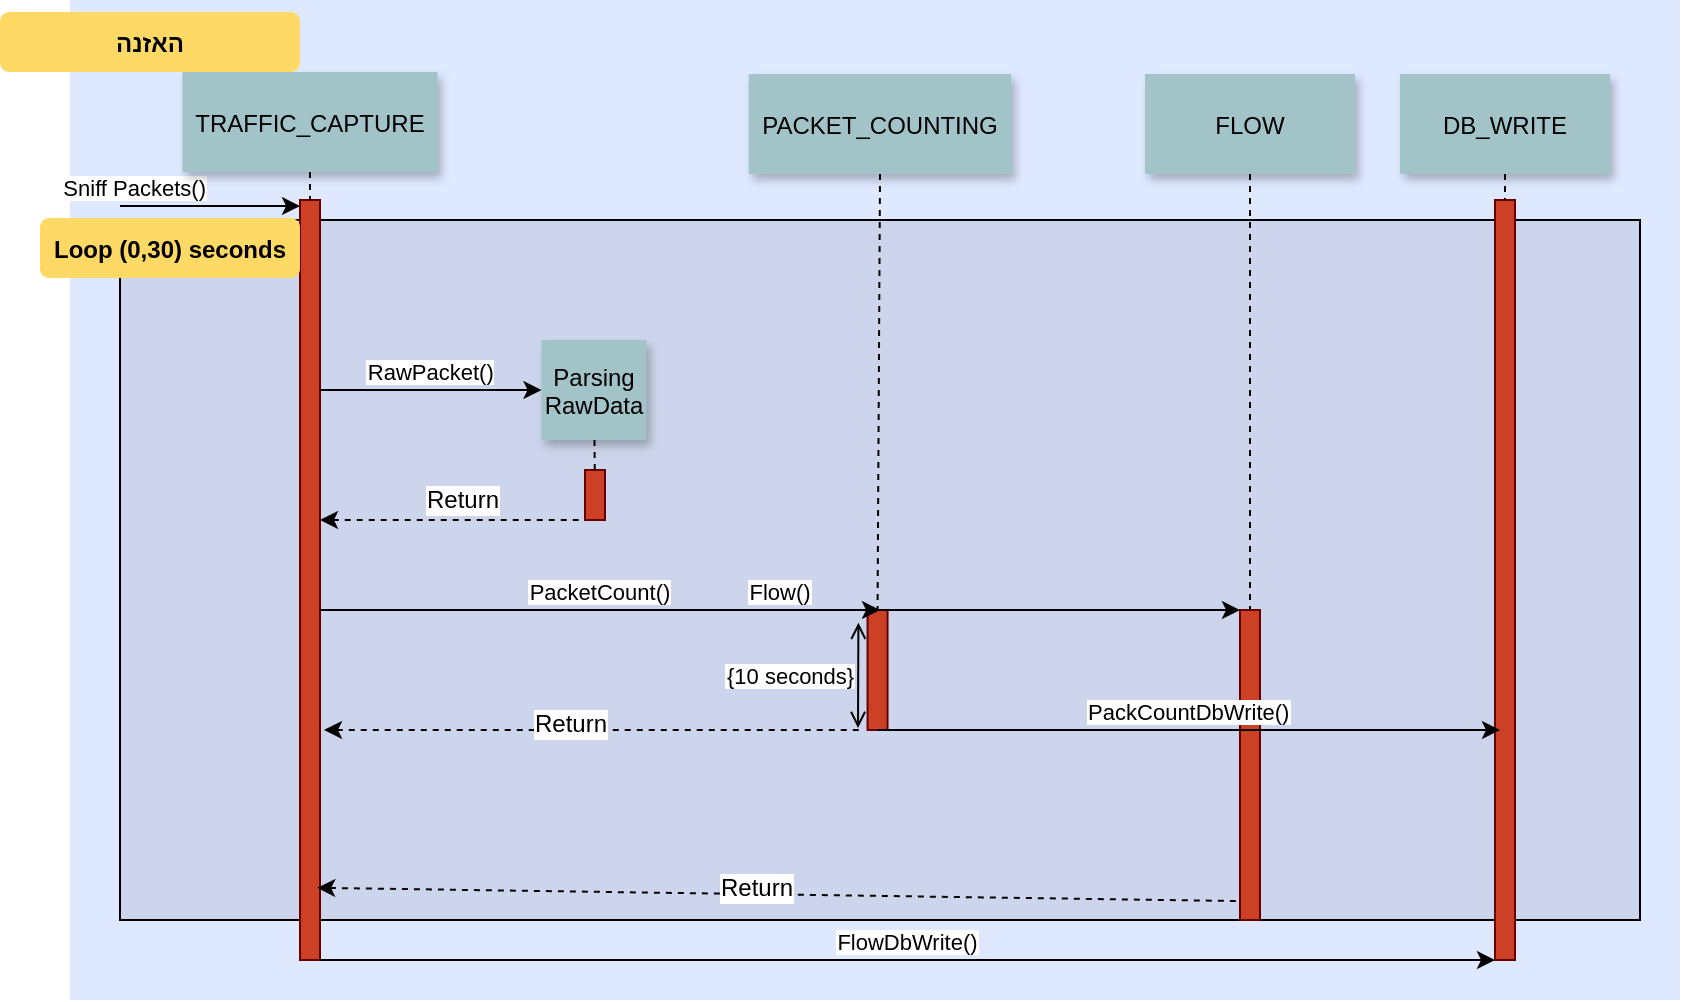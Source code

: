 <mxfile type="device" version="12.9.6"><diagram id="9361dd3d-8414-5efd-6122-117bd74ce7a7" name="Page-1"><mxGraphModel grid="1" shadow="0" math="0" background="#ffffff" pageHeight="1169" pageWidth="826" pageScale="1.5" page="0" fold="1" arrows="1" connect="1" tooltips="1" guides="1" gridSize="10" dy="791" dx="866"><root><mxCell id="0"/><mxCell id="1" parent="0"/><mxCell id="69" value="" parent="1" vertex="1" style="fillColor=#DEE8FF;strokeColor=none"><mxGeometry as="geometry" height="500" width="805" y="-20" x="85"/></mxCell><mxCell id="20" value="" parent="1" vertex="1" style="fillColor=#CCD5EB"><mxGeometry as="geometry" height="350" width="760" y="90" x="110"/></mxCell><mxCell id="2" value="" parent="1" vertex="1" style="fillColor=#CC4125;strokeColor=#660000"><mxGeometry as="geometry" height="380" width="10" y="80" x="200"/></mxCell><mxCell id="3" value="Sniff Packets()" parent="1" style="edgeStyle=none;verticalLabelPosition=top;verticalAlign=bottom;labelPosition=left;align=right" edge="1"><mxGeometry as="geometry" height="100" width="100" y="-17" x="110"><mxPoint as="sourcePoint" y="83" x="110"/><mxPoint as="targetPoint" y="83" x="200"/></mxGeometry></mxCell><mxCell id="4" value="TRAFFIC_CAPTURE" parent="1" vertex="1" style="shadow=1;fillColor=#A2C4C9;strokeColor=none"><mxGeometry as="geometry" height="50" width="127.5" y="16" x="141.25"/></mxCell><mxCell id="6" value="" parent="1" vertex="1" style="fillColor=#CC4125;strokeColor=#660000"><mxGeometry as="geometry" height="25" width="10" y="215" x="342.5"/></mxCell><mxCell id="7" value="Parsing&#10;RawData" parent="1" vertex="1" style="shadow=1;fillColor=#A2C4C9;strokeColor=none"><mxGeometry as="geometry" height="50" width="52.5" y="150" x="320.75"/></mxCell><mxCell id="8" source="7" value="" parent="1" style="edgeStyle=none;endArrow=none;dashed=1" edge="1" target="6"><mxGeometry as="geometry" height="100" width="100" y="165" x="272.335"><mxPoint as="sourcePoint" y="110" x="347.259"/><mxPoint as="targetPoint" y="165" x="347.576"/></mxGeometry></mxCell><mxCell id="9" value="RawPacket()" parent="1" style="edgeStyle=none;verticalLabelPosition=top;verticalAlign=bottom;entryX=0;entryY=0.5;entryDx=0;entryDy=0;" edge="1" target="7"><mxGeometry as="geometry" height="100" width="100" y="92" x="220"><mxPoint as="sourcePoint" y="175" x="210"/><mxPoint as="targetPoint" y="179.5" x="340"/></mxGeometry></mxCell><mxCell id="15" value="PACKET_COUNTING" parent="1" vertex="1" style="shadow=1;fillColor=#A2C4C9;strokeColor=none"><mxGeometry as="geometry" height="50" width="131.28" y="17" x="424.36"/></mxCell><mxCell id="17" value="" parent="1" vertex="1" style="fillColor=#CC4125;strokeColor=#660000"><mxGeometry as="geometry" height="60" width="10" y="285" x="483.78"/></mxCell><mxCell id="19" value="PacketCount()" parent="1" style="edgeStyle=elbowEdgeStyle;elbow=horizontal;verticalLabelPosition=top;verticalAlign=bottom;exitX=1;exitY=0.5;exitDx=0;exitDy=0;" edge="1"><mxGeometry as="geometry" height="100" width="100" y="360" x="350"><mxPoint as="sourcePoint" y="285" x="210"/><mxPoint as="targetPoint" y="285" x="490"/><Array as="points"><mxPoint y="285" x="360"/></Array></mxGeometry></mxCell><mxCell id="21" value="" parent="1" vertex="1" style="fillColor=#CC4125;strokeColor=#660000"><mxGeometry as="geometry" height="155" width="10" y="285" x="670"/></mxCell><mxCell id="22" value="FLOW" parent="1" vertex="1" style="shadow=1;fillColor=#A2C4C9;strokeColor=none"><mxGeometry as="geometry" height="50" width="105" y="17" x="622.5"/></mxCell><mxCell id="23" source="22" value="" parent="1" style="edgeStyle=none;endArrow=none;dashed=1" edge="1" target="21"><mxGeometry as="geometry" height="100" width="100" y="175.0" x="614.488"><mxPoint as="sourcePoint" y="110" x="674.653"/><mxPoint as="targetPoint" y="260" x="674.653"/></mxGeometry></mxCell><mxCell id="24" value="DB_WRITE" parent="1" vertex="1" style="shadow=1;fillColor=#A2C4C9;strokeColor=none"><mxGeometry as="geometry" height="50" width="105" y="17" x="750"/></mxCell><mxCell id="25" source="24" value="" parent="1" style="edgeStyle=none;endArrow=none;dashed=1" edge="1" target="26"><mxGeometry as="geometry" height="100" width="100" y="165" x="727.335"><mxPoint as="sourcePoint" y="110" x="802.259"/><mxPoint as="targetPoint" y="165" x="802.576"/></mxGeometry></mxCell><mxCell id="26" value="" parent="1" vertex="1" style="fillColor=#CC4125;strokeColor=#660000"><mxGeometry as="geometry" height="380" width="10" y="80" x="797.5"/></mxCell><mxCell id="33" source="4" value="" parent="1" style="edgeStyle=elbowEdgeStyle;elbow=horizontal;endArrow=none;dashed=1" edge="1" target="2"><mxGeometry as="geometry" height="100" width="100" y="310" x="230.0"><mxPoint as="sourcePoint" y="410" x="230.0"/><mxPoint as="targetPoint" y="310" x="330"/></mxGeometry></mxCell><mxCell id="71" value="האזנה" parent="1" vertex="1" style="rounded=1;fontStyle=1;fillColor=#FFD966;strokeColor=none"><mxGeometry as="geometry" height="30" width="150" y="-14" x="50"/></mxCell><mxCell id="72" value="Loop (0,30) seconds" parent="1" vertex="1" style="rounded=1;fontStyle=1;fillColor=#FFD966;strokeColor=none"><mxGeometry as="geometry" height="30" width="130" y="89" x="70"/></mxCell><mxCell id="S9ZgRsc8V--60n__a4Ig-90" source="15" value="" parent="1" style="edgeStyle=none;endArrow=none;dashed=1;entryX=0.5;entryY=0;entryDx=0;entryDy=0;exitX=0.5;exitY=1;exitDx=0;exitDy=0;" edge="1" target="17"><mxGeometry as="geometry" height="100" width="100" y="165" x="413.115"><mxPoint as="sourcePoint" y="110" x="488.28"/><mxPoint as="targetPoint" y="180" x="488.28"/></mxGeometry></mxCell><mxCell id="S9ZgRsc8V--60n__a4Ig-91" value="" parent="1" style="edgeStyle=none;verticalLabelPosition=top;verticalAlign=bottom;endArrow=none;startArrow=classic;dashed=1" edge="1"><mxGeometry as="geometry" height="100" width="100" y="152.499" x="220"><mxPoint as="sourcePoint" y="239.999" x="210"/><mxPoint as="targetPoint" y="239.999" x="340"/></mxGeometry></mxCell><mxCell id="S9ZgRsc8V--60n__a4Ig-92" value="Return" parent="S9ZgRsc8V--60n__a4Ig-91" vertex="1" style="text;html=1;align=center;verticalAlign=middle;resizable=0;points=[];labelBackgroundColor=#ffffff;" connectable="0"><mxGeometry as="geometry" relative="1"><mxPoint as="offset" y="-10" x="5.29"/></mxGeometry></mxCell><mxCell id="S9ZgRsc8V--60n__a4Ig-93" value="{10 seconds}" parent="1" style="edgeStyle=elbowEdgeStyle;elbow=horizontal;startArrow=open;endArrow=open;labelPosition=left;align=right" edge="1"><mxGeometry as="geometry" height="100" width="100" y="301.39" x="359.206"><mxPoint as="sourcePoint" y="291.39" x="479.206"/><mxPoint as="targetPoint" y="344" x="479"/></mxGeometry></mxCell><mxCell id="S9ZgRsc8V--60n__a4Ig-97" value="Flow()" parent="1" style="edgeStyle=elbowEdgeStyle;elbow=horizontal;verticalLabelPosition=top;verticalAlign=bottom;entryX=0;entryY=0.5;entryDx=0;entryDy=0;" edge="1"><mxGeometry as="geometry" height="100" width="100" y="329" x="350"><mxPoint as="sourcePoint" y="285" x="210"/><mxPoint as="targetPoint" y="285.004" x="670"/><Array as="points"><mxPoint y="314" x="290"/><mxPoint y="324" x="390"/><mxPoint y="254" x="360"/></Array></mxGeometry></mxCell><mxCell id="y1s5gg7itxL-rpeJuu1a-92" source="17" value="PackCountDbWrite()" parent="1" style="edgeStyle=elbowEdgeStyle;elbow=horizontal;verticalLabelPosition=top;verticalAlign=bottom;exitX=0.5;exitY=1;exitDx=0;exitDy=0;" edge="1"><mxGeometry as="geometry" height="100" width="100" y="389" x="659.78"><mxPoint as="sourcePoint" y="345" x="519.78"/><mxPoint as="targetPoint" y="345" x="800"/><Array as="points"><mxPoint y="374" x="599.78"/><mxPoint y="384" x="699.78"/><mxPoint y="314" x="669.78"/></Array></mxGeometry></mxCell><mxCell id="y1s5gg7itxL-rpeJuu1a-99" value="FlowDbWrite()" parent="1" style="edgeStyle=elbowEdgeStyle;elbow=horizontal;verticalLabelPosition=top;verticalAlign=bottom;entryX=0;entryY=1;entryDx=0;entryDy=0;" edge="1"><mxGeometry as="geometry" height="100" width="100" y="504" x="350"><mxPoint as="sourcePoint" y="460" x="210"/><mxPoint as="targetPoint" y="460" x="797.5"/><Array as="points"><mxPoint y="489" x="290"/><mxPoint y="499" x="390"/><mxPoint y="429" x="360"/></Array></mxGeometry></mxCell><mxCell id="y1s5gg7itxL-rpeJuu1a-106" value="" parent="1" style="edgeStyle=none;verticalLabelPosition=top;verticalAlign=bottom;endArrow=none;startArrow=classic;dashed=1;" edge="1"><mxGeometry as="geometry" height="100" width="100" y="257.499" x="373.78"><mxPoint as="sourcePoint" y="345" x="212"/><mxPoint as="targetPoint" y="345" x="480"/></mxGeometry></mxCell><mxCell id="y1s5gg7itxL-rpeJuu1a-107" value="Return" parent="y1s5gg7itxL-rpeJuu1a-106" vertex="1" style="text;html=1;align=center;verticalAlign=middle;resizable=0;points=[];labelBackgroundColor=#ffffff;" connectable="0"><mxGeometry as="geometry" relative="1"><mxPoint as="offset" y="-3" x="-11"/></mxGeometry></mxCell><mxCell id="y1s5gg7itxL-rpeJuu1a-109" source="2" value="" parent="1" style="edgeStyle=none;verticalLabelPosition=top;verticalAlign=bottom;endArrow=none;startArrow=classic;dashed=1;entryX=-0.024;entryY=0.939;entryDx=0;entryDy=0;exitX=0.859;exitY=0.905;exitDx=0;exitDy=0;exitPerimeter=0;entryPerimeter=0;" edge="1" target="21"><mxGeometry as="geometry" height="100" width="100" y="342.499" x="375.28"><mxPoint as="sourcePoint" y="430" x="213.5"/><mxPoint as="targetPoint" y="430" x="481.5"/></mxGeometry></mxCell><mxCell id="y1s5gg7itxL-rpeJuu1a-110" value="Return" parent="y1s5gg7itxL-rpeJuu1a-109" vertex="1" style="text;html=1;align=center;verticalAlign=middle;resizable=0;points=[];labelBackgroundColor=#ffffff;" connectable="0"><mxGeometry as="geometry" relative="1"><mxPoint as="offset" y="-3" x="-11"/></mxGeometry></mxCell></root></mxGraphModel></diagram></mxfile>